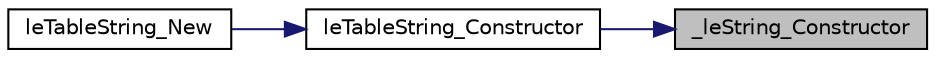 digraph "_leString_Constructor"
{
 // LATEX_PDF_SIZE
  edge [fontname="Helvetica",fontsize="10",labelfontname="Helvetica",labelfontsize="10"];
  node [fontname="Helvetica",fontsize="10",shape=record];
  rankdir="RL";
  Node1 [label="_leString_Constructor",height=0.2,width=0.4,color="black", fillcolor="grey75", style="filled", fontcolor="black",tooltip=" "];
  Node1 -> Node2 [dir="back",color="midnightblue",fontsize="10",style="solid",fontname="Helvetica"];
  Node2 [label="leTableString_Constructor",height=0.2,width=0.4,color="black", fillcolor="white", style="filled",URL="$legato__tablestring_8h.html#a6939bdb5fb365d9e35e38b76c6f490c0",tooltip=" "];
  Node2 -> Node3 [dir="back",color="midnightblue",fontsize="10",style="solid",fontname="Helvetica"];
  Node3 [label="leTableString_New",height=0.2,width=0.4,color="black", fillcolor="white", style="filled",URL="$legato__tablestring_8h.html#ac15e731dfc0fce5cd25ae48759b2a82f",tooltip=" "];
}
